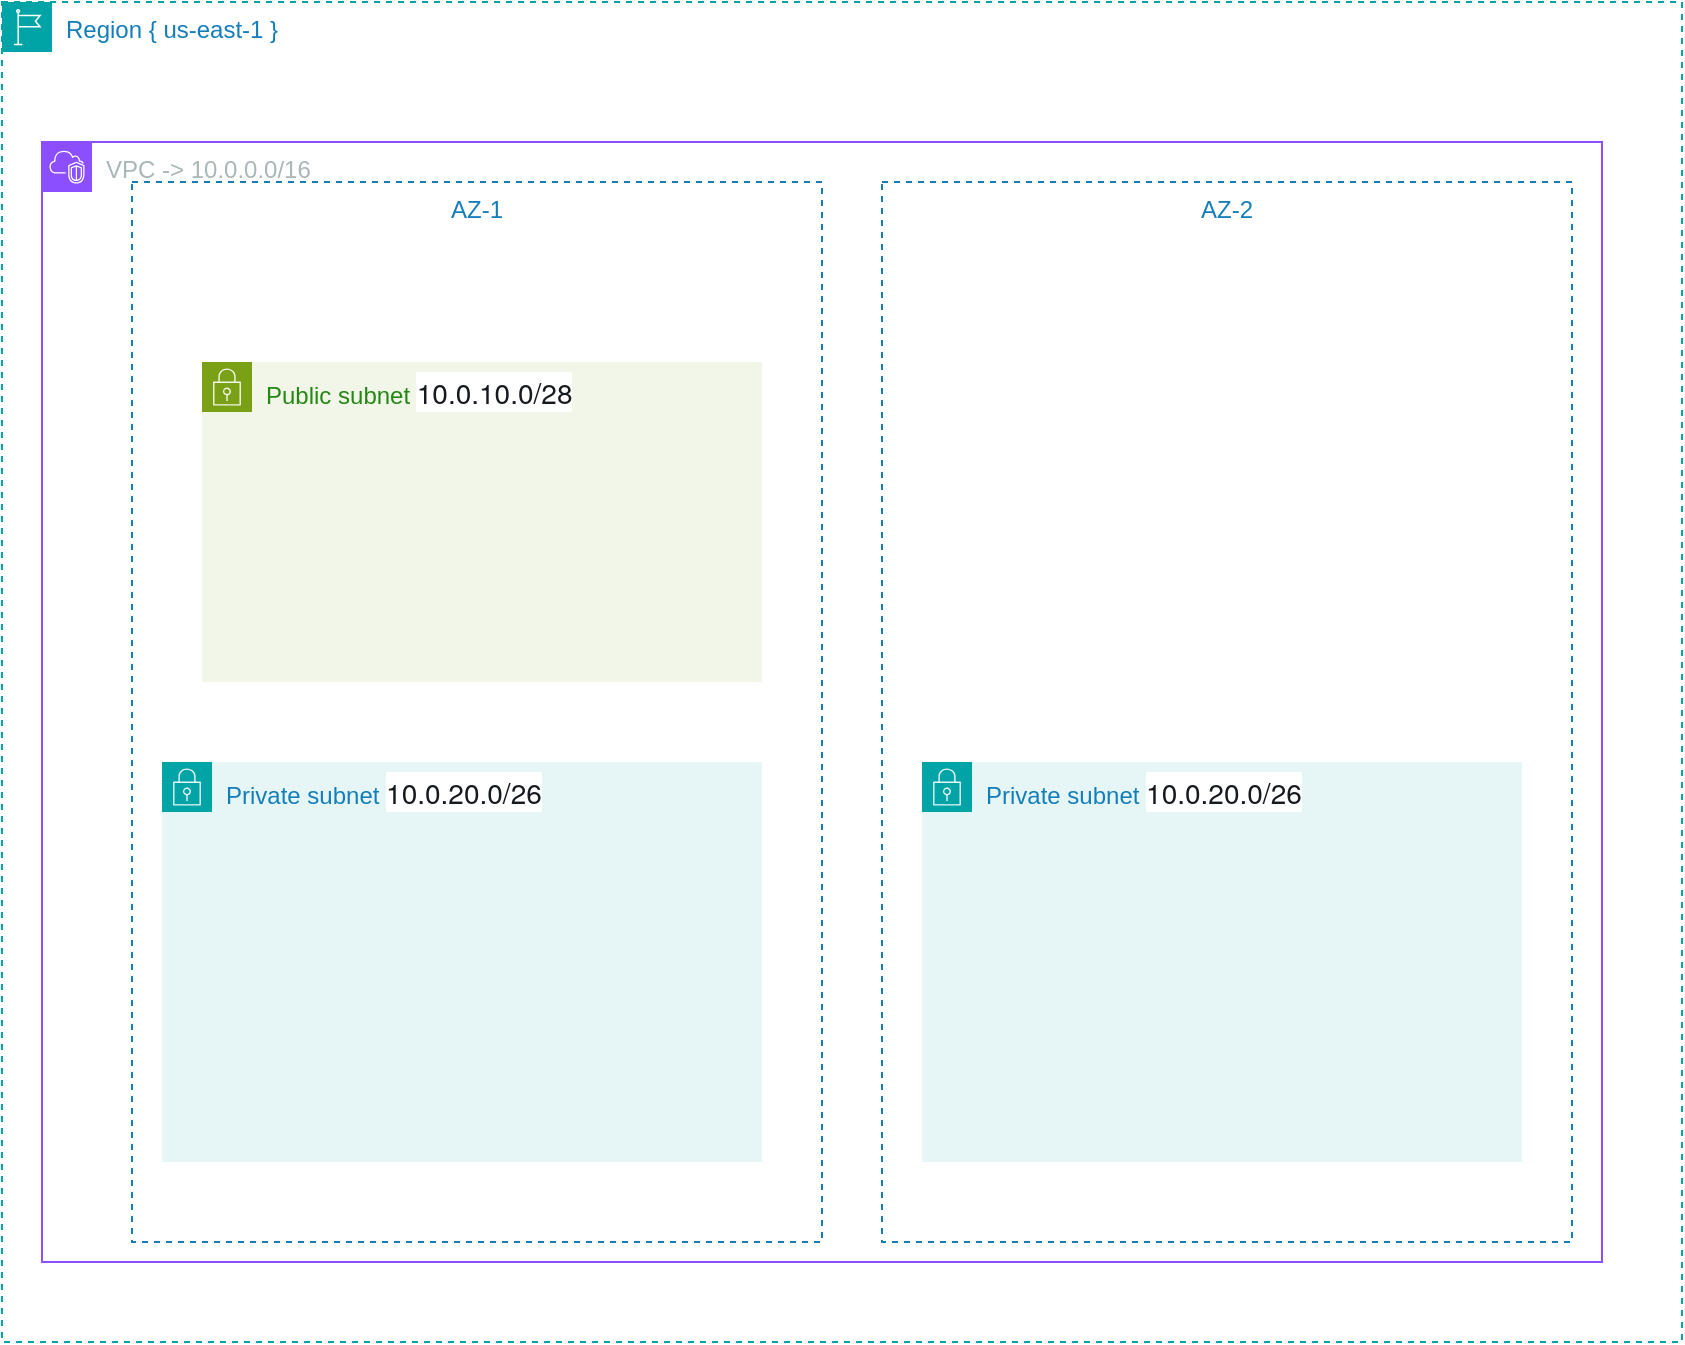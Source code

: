 <mxfile version="24.8.0">
  <diagram name="Page-1" id="Cl1WmJLPFBff25IzJJWr">
    <mxGraphModel dx="1434" dy="785" grid="1" gridSize="10" guides="1" tooltips="1" connect="1" arrows="1" fold="1" page="1" pageScale="1" pageWidth="850" pageHeight="1100" math="0" shadow="0">
      <root>
        <mxCell id="0" />
        <mxCell id="1" parent="0" />
        <mxCell id="SpBI8ABdYv--0wxfg7AP-1" value="Region { us-east-1 }" style="points=[[0,0],[0.25,0],[0.5,0],[0.75,0],[1,0],[1,0.25],[1,0.5],[1,0.75],[1,1],[0.75,1],[0.5,1],[0.25,1],[0,1],[0,0.75],[0,0.5],[0,0.25]];outlineConnect=0;gradientColor=none;html=1;whiteSpace=wrap;fontSize=12;fontStyle=0;container=1;pointerEvents=0;collapsible=0;recursiveResize=0;shape=mxgraph.aws4.group;grIcon=mxgraph.aws4.group_region;strokeColor=#00A4A6;fillColor=none;verticalAlign=top;align=left;spacingLeft=30;fontColor=#147EBA;dashed=1;" parent="1" vertex="1">
          <mxGeometry x="20" y="140" width="840" height="670" as="geometry" />
        </mxCell>
        <mxCell id="zZo7VUDGLUCH1-RVHaSP-1" value="VPC -&amp;gt; 10.0.0.0/16" style="points=[[0,0],[0.25,0],[0.5,0],[0.75,0],[1,0],[1,0.25],[1,0.5],[1,0.75],[1,1],[0.75,1],[0.5,1],[0.25,1],[0,1],[0,0.75],[0,0.5],[0,0.25]];outlineConnect=0;gradientColor=none;html=1;whiteSpace=wrap;fontSize=12;fontStyle=0;container=1;pointerEvents=0;collapsible=0;recursiveResize=0;shape=mxgraph.aws4.group;grIcon=mxgraph.aws4.group_vpc2;strokeColor=#8C4FFF;fillColor=none;verticalAlign=top;align=left;spacingLeft=30;fontColor=#AAB7B8;dashed=0;" vertex="1" parent="SpBI8ABdYv--0wxfg7AP-1">
          <mxGeometry x="20" y="70" width="780" height="560" as="geometry" />
        </mxCell>
        <mxCell id="zZo7VUDGLUCH1-RVHaSP-5" value="AZ-1" style="fillColor=none;strokeColor=#147EBA;dashed=1;verticalAlign=top;fontStyle=0;fontColor=#147EBA;whiteSpace=wrap;html=1;" vertex="1" parent="zZo7VUDGLUCH1-RVHaSP-1">
          <mxGeometry x="45" y="20" width="345" height="530" as="geometry" />
        </mxCell>
        <mxCell id="zZo7VUDGLUCH1-RVHaSP-14" value="AZ-2" style="fillColor=none;strokeColor=#147EBA;dashed=1;verticalAlign=top;fontStyle=0;fontColor=#147EBA;whiteSpace=wrap;html=1;" vertex="1" parent="zZo7VUDGLUCH1-RVHaSP-1">
          <mxGeometry x="420" y="20" width="345" height="530" as="geometry" />
        </mxCell>
        <mxCell id="zZo7VUDGLUCH1-RVHaSP-18" value="Private subnet&amp;nbsp;&lt;span style=&quot;color: rgb(22, 25, 31); font-family: &amp;quot;Amazon Ember&amp;quot;, &amp;quot;Helvetica Neue&amp;quot;, Roboto, Arial, sans-serif; font-size: 14px; background-color: rgb(255, 255, 255);&quot;&gt;10.0.20.0/26&lt;/span&gt;" style="points=[[0,0],[0.25,0],[0.5,0],[0.75,0],[1,0],[1,0.25],[1,0.5],[1,0.75],[1,1],[0.75,1],[0.5,1],[0.25,1],[0,1],[0,0.75],[0,0.5],[0,0.25]];outlineConnect=0;gradientColor=none;html=1;whiteSpace=wrap;fontSize=12;fontStyle=0;container=1;pointerEvents=0;collapsible=0;recursiveResize=0;shape=mxgraph.aws4.group;grIcon=mxgraph.aws4.group_security_group;grStroke=0;strokeColor=#00A4A6;fillColor=#E6F6F7;verticalAlign=top;align=left;spacingLeft=30;fontColor=#147EBA;dashed=0;" vertex="1" parent="zZo7VUDGLUCH1-RVHaSP-1">
          <mxGeometry x="440" y="310" width="300" height="200" as="geometry" />
        </mxCell>
        <mxCell id="zZo7VUDGLUCH1-RVHaSP-2" value="Private subnet&amp;nbsp;&lt;span style=&quot;color: rgb(22, 25, 31); font-family: &amp;quot;Amazon Ember&amp;quot;, &amp;quot;Helvetica Neue&amp;quot;, Roboto, Arial, sans-serif; font-size: 14px; background-color: rgb(255, 255, 255);&quot;&gt;10.0.20.0/26&lt;/span&gt;" style="points=[[0,0],[0.25,0],[0.5,0],[0.75,0],[1,0],[1,0.25],[1,0.5],[1,0.75],[1,1],[0.75,1],[0.5,1],[0.25,1],[0,1],[0,0.75],[0,0.5],[0,0.25]];outlineConnect=0;gradientColor=none;html=1;whiteSpace=wrap;fontSize=12;fontStyle=0;container=1;pointerEvents=0;collapsible=0;recursiveResize=0;shape=mxgraph.aws4.group;grIcon=mxgraph.aws4.group_security_group;grStroke=0;strokeColor=#00A4A6;fillColor=#E6F6F7;verticalAlign=top;align=left;spacingLeft=30;fontColor=#147EBA;dashed=0;" vertex="1" parent="zZo7VUDGLUCH1-RVHaSP-1">
          <mxGeometry x="60" y="310" width="300" height="200" as="geometry" />
        </mxCell>
        <mxCell id="zZo7VUDGLUCH1-RVHaSP-3" value="Public subnet&amp;nbsp;&lt;span style=&quot;color: rgb(22, 25, 31); font-family: &amp;quot;Amazon Ember&amp;quot;, &amp;quot;Helvetica Neue&amp;quot;, Roboto, Arial, sans-serif; font-size: 14px; background-color: rgb(255, 255, 255);&quot;&gt;10.0.10.0/28&lt;/span&gt;" style="points=[[0,0],[0.25,0],[0.5,0],[0.75,0],[1,0],[1,0.25],[1,0.5],[1,0.75],[1,1],[0.75,1],[0.5,1],[0.25,1],[0,1],[0,0.75],[0,0.5],[0,0.25]];outlineConnect=0;gradientColor=none;html=1;whiteSpace=wrap;fontSize=12;fontStyle=0;container=1;pointerEvents=0;collapsible=0;recursiveResize=0;shape=mxgraph.aws4.group;grIcon=mxgraph.aws4.group_security_group;grStroke=0;strokeColor=#7AA116;fillColor=#F2F6E8;verticalAlign=top;align=left;spacingLeft=30;fontColor=#248814;dashed=0;" vertex="1" parent="SpBI8ABdYv--0wxfg7AP-1">
          <mxGeometry x="100" y="180" width="280" height="160" as="geometry" />
        </mxCell>
      </root>
    </mxGraphModel>
  </diagram>
</mxfile>
